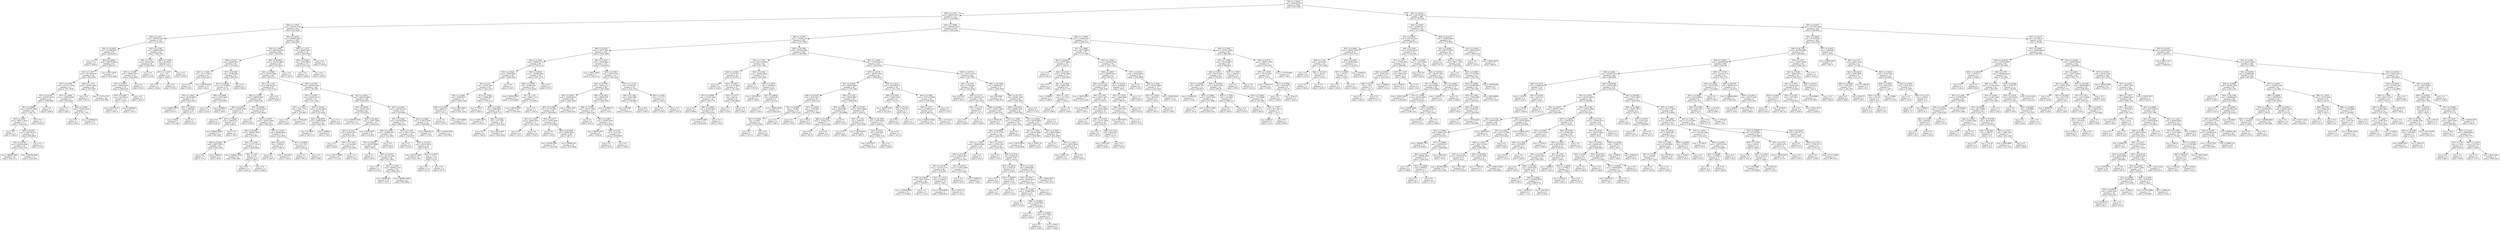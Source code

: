 digraph Tree {
node [shape=box] ;
0 [label="X[5] <= 1.6242\nmse = 332916.7279\nsamples = 2000\nvalue = 997.1805"] ;
1 [label="X[8] <= 1.2071\nmse = 282832.0475\nsamples = 1112\nvalue = 1195.9865"] ;
0 -> 1 [labeldistance=2.5, labelangle=45, headlabel="True"] ;
2 [label="X[8] <= 1.1957\nmse = 318474.7706\nsamples = 433\nvalue = 933.4226"] ;
1 -> 2 ;
3 [label="X[0] <= 0.1411\nmse = 395505.3239\nsamples = 133\nvalue = 1147.8797"] ;
2 -> 3 ;
4 [label="X[4] <= 18.2092\nmse = 371006.8247\nsamples = 87\nvalue = 1032.4943"] ;
3 -> 4 ;
5 [label="mse = 0.0\nsamples = 4\nvalue = 1928.0"] ;
4 -> 5 ;
6 [label="X[3] <= 0.5867\nmse = 348376.8982\nsamples = 83\nvalue = 989.3373"] ;
4 -> 6 ;
7 [label="X[1] <= 1.0577\nmse = 361768.9578\nsamples = 76\nvalue = 950.5526"] ;
6 -> 7 ;
8 [label="X[7] <= 0.7409\nmse = 413167.7408\nsamples = 52\nvalue = 1077.4038"] ;
7 -> 8 ;
9 [label="X[7] <= 0.2139\nmse = 424761.5533\nsamples = 43\nvalue = 1168.0698"] ;
8 -> 9 ;
10 [label="X[1] <= 0.9992\nmse = 402679.7494\nsamples = 40\nvalue = 1106.725"] ;
9 -> 10 ;
11 [label="X[7] <= 0.003\nmse = 386511.9533\nsamples = 37\nvalue = 1046.2162"] ;
10 -> 11 ;
12 [label="mse = 0.0\nsamples = 5\nvalue = 1380.0"] ;
11 -> 12 ;
13 [label="X[0] <= 0.1227\nmse = 426776.3711\nsamples = 32\nvalue = 994.0625"] ;
11 -> 13 ;
14 [label="X[3] <= 0.4705\nmse = 442440.2889\nsamples = 30\nvalue = 1022.3333"] ;
13 -> 14 ;
15 [label="mse = 358805.3961\nsamples = 19\nvalue = 952.1579"] ;
14 -> 15 ;
16 [label="mse = 563702.0661\nsamples = 11\nvalue = 1143.5455"] ;
14 -> 16 ;
17 [label="mse = 0.0\nsamples = 2\nvalue = 570.0"] ;
13 -> 17 ;
18 [label="mse = 0.0\nsamples = 3\nvalue = 1853.0"] ;
10 -> 18 ;
19 [label="mse = 0.0\nsamples = 3\nvalue = 1986.0"] ;
9 -> 19 ;
20 [label="X[7] <= 1.8685\nmse = 130853.9506\nsamples = 9\nvalue = 644.2222"] ;
8 -> 20 ;
21 [label="mse = 0.0\nsamples = 2\nvalue = 828.0"] ;
20 -> 21 ;
22 [label="X[0] <= 0.1081\nmse = 155833.9184\nsamples = 7\nvalue = 591.7143"] ;
20 -> 22 ;
23 [label="mse = 0.0\nsamples = 2\nvalue = 285.0"] ;
22 -> 23 ;
24 [label="mse = 165486.24\nsamples = 5\nvalue = 714.4"] ;
22 -> 24 ;
25 [label="X[8] <= 1.1271\nmse = 140001.2066\nsamples = 24\nvalue = 675.7083"] ;
7 -> 25 ;
26 [label="mse = 0.0\nsamples = 5\nvalue = 607.0"] ;
25 -> 26 ;
27 [label="mse = 175274.3767\nsamples = 19\nvalue = 693.7895"] ;
25 -> 27 ;
28 [label="mse = 9327.6735\nsamples = 7\nvalue = 1410.4286"] ;
6 -> 28 ;
29 [label="X[2] <= 2.1109\nmse = 369035.0969\nsamples = 46\nvalue = 1366.1087"] ;
3 -> 29 ;
30 [label="X[8] <= 1.125\nmse = 439227.463\nsamples = 26\nvalue = 1084.1923"] ;
29 -> 30 ;
31 [label="X[1] <= 1.0562\nmse = 356001.2417\nsamples = 22\nvalue = 1242.5909"] ;
30 -> 31 ;
32 [label="X[1] <= 0.9207\nmse = 379252.6537\nsamples = 19\nvalue = 1309.6316"] ;
31 -> 32 ;
33 [label="X[3] <= 0.5867\nmse = 341440.64\nsamples = 15\nvalue = 1138.6"] ;
32 -> 33 ;
34 [label="mse = 261878.75\nsamples = 12\nvalue = 1061.5"] ;
33 -> 34 ;
35 [label="mse = 540800.0\nsamples = 3\nvalue = 1447.0"] ;
33 -> 35 ;
36 [label="mse = 0.0\nsamples = 4\nvalue = 1951.0"] ;
32 -> 36 ;
37 [label="mse = 0.0\nsamples = 3\nvalue = 818.0"] ;
31 -> 37 ;
38 [label="mse = 0.0\nsamples = 4\nvalue = 213.0"] ;
30 -> 38 ;
39 [label="X[8] <= 1.1639\nmse = 40149.24\nsamples = 20\nvalue = 1732.6"] ;
29 -> 39 ;
40 [label="X[1] <= 1.0257\nmse = 3.0\nsamples = 12\nvalue = 1569.0"] ;
39 -> 40 ;
41 [label="mse = 0.0\nsamples = 3\nvalue = 1566.0"] ;
40 -> 41 ;
42 [label="mse = 0.0\nsamples = 9\nvalue = 1570.0"] ;
40 -> 42 ;
43 [label="mse = 0.0\nsamples = 8\nvalue = 1978.0"] ;
39 -> 43 ;
44 [label="X[3] <= 0.6705\nmse = 254895.4065\nsamples = 300\nvalue = 838.3467"] ;
2 -> 44 ;
45 [label="X[5] <= 1.1926\nmse = 240120.6536\nsamples = 282\nvalue = 796.5248"] ;
44 -> 45 ;
46 [label="X[6] <= 0.237\nmse = 52458.9551\nsamples = 45\nvalue = 474.4222"] ;
45 -> 46 ;
47 [label="X[5] <= 1.1445\nmse = 31372.3333\nsamples = 18\nvalue = 636.3333"] ;
46 -> 47 ;
48 [label="mse = 0.0\nsamples = 5\nvalue = 619.0"] ;
47 -> 48 ;
49 [label="mse = 43278.6154\nsamples = 13\nvalue = 643.0"] ;
47 -> 49 ;
50 [label="X[7] <= 0.0108\nmse = 37388.6941\nsamples = 27\nvalue = 366.4815"] ;
46 -> 50 ;
51 [label="X[1] <= 0.8258\nmse = 31723.8944\nsamples = 25\nvalue = 341.16"] ;
50 -> 51 ;
52 [label="X[5] <= 1.0403\nmse = 32334.6939\nsamples = 14\nvalue = 422.1429"] ;
51 -> 52 ;
53 [label="mse = 42661.6875\nsamples = 4\nvalue = 634.75"] ;
52 -> 53 ;
54 [label="X[1] <= 0.8235\nmse = 2890.89\nsamples = 10\nvalue = 337.1"] ;
52 -> 54 ;
55 [label="mse = 3.0612\nsamples = 7\nvalue = 372.2857"] ;
54 -> 55 ;
56 [label="mse = 0.0\nsamples = 3\nvalue = 255.0"] ;
54 -> 56 ;
57 [label="X[6] <= 0.5998\nmse = 11976.4463\nsamples = 11\nvalue = 238.0909"] ;
51 -> 57 ;
58 [label="mse = 0.0\nsamples = 5\nvalue = 207.0"] ;
57 -> 58 ;
59 [label="mse = 20480.0\nsamples = 6\nvalue = 264.0"] ;
57 -> 59 ;
60 [label="mse = 0.0\nsamples = 2\nvalue = 683.0"] ;
50 -> 60 ;
61 [label="X[4] <= 96.9931\nmse = 252312.8492\nsamples = 237\nvalue = 857.6835"] ;
45 -> 61 ;
62 [label="X[6] <= 0.5998\nmse = 235541.5094\nsamples = 233\nvalue = 838.8112"] ;
61 -> 62 ;
63 [label="X[1] <= 1.1182\nmse = 268746.2375\nsamples = 67\nvalue = 1033.6119"] ;
62 -> 63 ;
64 [label="X[2] <= 2.0207\nmse = 206050.7957\nsamples = 59\nvalue = 924.8136"] ;
63 -> 64 ;
65 [label="X[6] <= 0.0332\nmse = 119586.6786\nsamples = 14\nvalue = 561.5"] ;
64 -> 65 ;
66 [label="mse = 0.0\nsamples = 4\nvalue = 232.0"] ;
65 -> 66 ;
67 [label="X[7] <= 1.8266\nmse = 106622.01\nsamples = 10\nvalue = 693.3"] ;
65 -> 67 ;
68 [label="mse = 68640.1389\nsamples = 6\nvalue = 902.1667"] ;
67 -> 68 ;
69 [label="mse = 0.0\nsamples = 4\nvalue = 380.0"] ;
67 -> 69 ;
70 [label="X[1] <= 0.8258\nmse = 179109.1091\nsamples = 45\nvalue = 1037.8444"] ;
64 -> 70 ;
71 [label="mse = 0.0\nsamples = 2\nvalue = 1932.0"] ;
70 -> 71 ;
72 [label="X[7] <= 0.0073\nmse = 148523.4462\nsamples = 43\nvalue = 996.2558"] ;
70 -> 72 ;
73 [label="X[4] <= 43.5423\nmse = 162891.7648\nsamples = 31\nvalue = 939.9032"] ;
72 -> 73 ;
74 [label="X[6] <= 0.2209\nmse = 29675.6914\nsamples = 18\nvalue = 861.5556"] ;
73 -> 74 ;
75 [label="mse = 0.0\nsamples = 7\nvalue = 710.0"] ;
74 -> 75 ;
76 [label="mse = 24642.0\nsamples = 11\nvalue = 958.0"] ;
74 -> 76 ;
77 [label="X[0] <= 0.1059\nmse = 327077.3136\nsamples = 13\nvalue = 1048.3846"] ;
73 -> 77 ;
78 [label="mse = 448002.2222\nsamples = 9\nvalue = 961.6667"] ;
77 -> 78 ;
79 [label="X[3] <= 0.45\nmse = 6.25\nsamples = 4\nvalue = 1243.5"] ;
77 -> 79 ;
80 [label="mse = 0.0\nsamples = 2\nvalue = 1241.0"] ;
79 -> 80 ;
81 [label="mse = 0.0\nsamples = 2\nvalue = 1246.0"] ;
79 -> 81 ;
82 [label="X[7] <= 1.3415\nmse = 82008.8056\nsamples = 12\nvalue = 1141.8333"] ;
72 -> 82 ;
83 [label="X[0] <= 0.1275\nmse = 58306.0\nsamples = 4\nvalue = 1495.0"] ;
82 -> 83 ;
84 [label="mse = 0.0\nsamples = 2\nvalue = 1407.0"] ;
83 -> 84 ;
85 [label="mse = 101124.0\nsamples = 2\nvalue = 1583.0"] ;
83 -> 85 ;
86 [label="X[1] <= 0.9941\nmse = 315.1875\nsamples = 8\nvalue = 965.25"] ;
82 -> 86 ;
87 [label="mse = 0.0\nsamples = 6\nvalue = 955.0"] ;
86 -> 87 ;
88 [label="mse = 0.0\nsamples = 2\nvalue = 996.0"] ;
86 -> 88 ;
89 [label="mse = 0.0\nsamples = 8\nvalue = 1836.0"] ;
63 -> 89 ;
90 [label="X[3] <= 0.4327\nmse = 200641.7061\nsamples = 166\nvalue = 760.1867"] ;
62 -> 90 ;
91 [label="X[3] <= 0.4037\nmse = 44200.8176\nsamples = 27\nvalue = 431.1852"] ;
90 -> 91 ;
92 [label="X[7] <= 1.3415\nmse = 9921.7778\nsamples = 9\nvalue = 230.6667"] ;
91 -> 92 ;
93 [label="mse = 0.0\nsamples = 4\nvalue = 228.0"] ;
92 -> 93 ;
94 [label="mse = 17848.96\nsamples = 5\nvalue = 232.8"] ;
92 -> 94 ;
95 [label="X[3] <= 0.4181\nmse = 31184.5802\nsamples = 18\nvalue = 531.4444"] ;
91 -> 95 ;
96 [label="X[4] <= 48.0876\nmse = 20984.6389\nsamples = 12\nvalue = 624.1667"] ;
95 -> 96 ;
97 [label="mse = 41.3878\nsamples = 7\nvalue = 528.5714"] ;
96 -> 97 ;
98 [label="mse = 19600.0\nsamples = 5\nvalue = 758.0"] ;
96 -> 98 ;
99 [label="mse = 0.0\nsamples = 6\nvalue = 346.0"] ;
95 -> 99 ;
100 [label="X[1] <= 0.9013\nmse = 205919.9984\nsamples = 139\nvalue = 824.0935"] ;
90 -> 100 ;
101 [label="X[1] <= 0.8258\nmse = 31620.1181\nsamples = 48\nvalue = 678.5833"] ;
100 -> 101 ;
102 [label="mse = 82830.7438\nsamples = 11\nvalue = 741.7273"] ;
101 -> 102 ;
103 [label="X[4] <= 63.3632\nmse = 14857.5588\nsamples = 37\nvalue = 659.8108"] ;
101 -> 103 ;
104 [label="X[0] <= 0.1275\nmse = 19249.7461\nsamples = 16\nvalue = 720.4375"] ;
103 -> 104 ;
105 [label="mse = 0.0\nsamples = 3\nvalue = 626.0"] ;
104 -> 105 ;
106 [label="X[4] <= 27.1973\nmse = 21158.9467\nsamples = 13\nvalue = 742.2308"] ;
104 -> 106 ;
107 [label="mse = 34177.6094\nsamples = 8\nvalue = 751.125"] ;
106 -> 107 ;
108 [label="mse = 0.0\nsamples = 5\nvalue = 728.0"] ;
106 -> 108 ;
109 [label="mse = 6576.9977\nsamples = 21\nvalue = 613.619"] ;
103 -> 109 ;
110 [label="X[7] <= 0.5402\nmse = 280799.1412\nsamples = 91\nvalue = 900.8462"] ;
100 -> 110 ;
111 [label="X[7] <= 0.0083\nmse = 263309.6492\nsamples = 77\nvalue = 968.5584"] ;
110 -> 111 ;
112 [label="X[0] <= 0.4389\nmse = 314484.3427\nsamples = 41\nvalue = 831.2683"] ;
111 -> 112 ;
113 [label="X[7] <= 0.0023\nmse = 322347.9868\nsamples = 38\nvalue = 866.5"] ;
112 -> 113 ;
114 [label="mse = 0.0\nsamples = 4\nvalue = 485.0"] ;
113 -> 114 ;
115 [label="X[0] <= 0.1416\nmse = 341134.2362\nsamples = 34\nvalue = 911.3824"] ;
113 -> 115 ;
116 [label="mse = 0.0\nsamples = 2\nvalue = 1123.0"] ;
115 -> 116 ;
117 [label="X[2] <= 2.0207\nmse = 359481.3193\nsamples = 32\nvalue = 898.1562"] ;
115 -> 117 ;
118 [label="mse = 99460.69\nsamples = 10\nvalue = 783.9"] ;
117 -> 118 ;
119 [label="mse = 469041.4463\nsamples = 22\nvalue = 950.0909"] ;
117 -> 119 ;
120 [label="mse = 0.0\nsamples = 3\nvalue = 385.0"] ;
112 -> 120 ;
121 [label="X[2] <= 2.1478\nmse = 159113.0208\nsamples = 36\nvalue = 1124.9167"] ;
111 -> 121 ;
122 [label="mse = 0.0\nsamples = 6\nvalue = 1910.0"] ;
121 -> 122 ;
123 [label="X[3] <= 0.5156\nmse = 43010.2233\nsamples = 30\nvalue = 967.9"] ;
121 -> 123 ;
124 [label="mse = 84312.1684\nsamples = 14\nvalue = 1031.7857"] ;
123 -> 124 ;
125 [label="X[3] <= 0.5972\nmse = 175.0\nsamples = 16\nvalue = 912.0"] ;
123 -> 125 ;
126 [label="mse = 0.0\nsamples = 14\nvalue = 917.0"] ;
125 -> 126 ;
127 [label="mse = 0.0\nsamples = 2\nvalue = 877.0"] ;
125 -> 127 ;
128 [label="X[2] <= 2.0883\nmse = 213079.2449\nsamples = 14\nvalue = 528.4286"] ;
110 -> 128 ;
129 [label="mse = 683102.25\nsamples = 2\nvalue = 1118.5"] ;
128 -> 129 ;
130 [label="mse = 67039.5764\nsamples = 12\nvalue = 430.0833"] ;
128 -> 130 ;
131 [label="mse = 0.0\nsamples = 4\nvalue = 1957.0"] ;
61 -> 131 ;
132 [label="X[5] <= 1.1473\nmse = 29665.8025\nsamples = 18\nvalue = 1493.5556"] ;
44 -> 132 ;
133 [label="X[6] <= 0.5383\nmse = 3545.8594\nsamples = 16\nvalue = 1551.125"] ;
132 -> 133 ;
134 [label="mse = 0.0\nsamples = 6\nvalue = 1628.0"] ;
133 -> 134 ;
135 [label="mse = 0.0\nsamples = 10\nvalue = 1505.0"] ;
133 -> 135 ;
136 [label="mse = 0.0\nsamples = 2\nvalue = 1033.0"] ;
132 -> 136 ;
137 [label="X[2] <= 2.7699\nmse = 188104.1529\nsamples = 679\nvalue = 1363.4242"] ;
1 -> 137 ;
138 [label="X[6] <= 0.2078\nmse = 174293.529\nsamples = 556\nvalue = 1437.5935"] ;
137 -> 138 ;
139 [label="X[6] <= 0.0529\nmse = 78877.0345\nsamples = 202\nvalue = 1625.3069"] ;
138 -> 139 ;
140 [label="X[2] <= 2.1859\nmse = 58900.0118\nsamples = 84\nvalue = 1745.0119"] ;
139 -> 140 ;
141 [label="X[0] <= 0.2026\nmse = 15506.8284\nsamples = 46\nvalue = 1809.3261"] ;
140 -> 141 ;
142 [label="X[7] <= 0.01\nmse = 12790.2495\nsamples = 44\nvalue = 1821.5227"] ;
141 -> 142 ;
143 [label="X[2] <= 2.0369\nmse = 8180.8374\nsamples = 17\nvalue = 1863.4706"] ;
142 -> 143 ;
144 [label="X[0] <= 0.1193\nmse = 9895.75\nsamples = 8\nvalue = 1911.0"] ;
143 -> 144 ;
145 [label="mse = 0.0\nsamples = 2\nvalue = 1955.0"] ;
144 -> 145 ;
146 [label="mse = 12333.8889\nsamples = 6\nvalue = 1896.3333"] ;
144 -> 146 ;
147 [label="mse = 2863.5062\nsamples = 9\nvalue = 1821.2222"] ;
143 -> 147 ;
148 [label="X[1] <= 1.0766\nmse = 13886.9877\nsamples = 27\nvalue = 1795.1111"] ;
142 -> 148 ;
149 [label="mse = 7744.0\nsamples = 5\nvalue = 1603.0"] ;
148 -> 149 ;
150 [label="X[2] <= 2.1086\nmse = 4988.9029\nsamples = 22\nvalue = 1838.7727"] ;
148 -> 150 ;
151 [label="mse = 19561.6875\nsamples = 4\nvalue = 1769.25"] ;
150 -> 151 ;
152 [label="X[6] <= 0.0329\nmse = 437.7284\nsamples = 18\nvalue = 1854.2222"] ;
150 -> 152 ;
153 [label="mse = 0.0\nsamples = 9\nvalue = 1865.0"] ;
152 -> 153 ;
154 [label="mse = 643.1358\nsamples = 9\nvalue = 1843.4444"] ;
152 -> 154 ;
155 [label="mse = 0.0\nsamples = 2\nvalue = 1541.0"] ;
141 -> 155 ;
156 [label="X[6] <= 0.0226\nmse = 100360.2382\nsamples = 38\nvalue = 1667.1579"] ;
140 -> 156 ;
157 [label="X[0] <= 0.2793\nmse = 47860.358\nsamples = 36\nvalue = 1722.4444"] ;
156 -> 157 ;
158 [label="mse = 95024.7654\nsamples = 9\nvalue = 1554.8889"] ;
157 -> 158 ;
159 [label="X[1] <= 1.147\nmse = 19661.1715\nsamples = 27\nvalue = 1778.2963"] ;
157 -> 159 ;
160 [label="mse = 29338.4691\nsamples = 18\nvalue = 1785.4444"] ;
159 -> 160 ;
161 [label="mse = 0.0\nsamples = 9\nvalue = 1764.0"] ;
159 -> 161 ;
162 [label="mse = 0.0\nsamples = 2\nvalue = 672.0"] ;
156 -> 162 ;
163 [label="X[0] <= 0.1227\nmse = 75636.0845\nsamples = 118\nvalue = 1540.0932"] ;
139 -> 163 ;
164 [label="mse = 74621.3878\nsamples = 7\nvalue = 1109.5714"] ;
163 -> 164 ;
165 [label="X[0] <= 0.1595\nmse = 63274.2742\nsamples = 111\nvalue = 1567.2432"] ;
163 -> 165 ;
166 [label="X[4] <= 25.7981\nmse = 70264.1111\nsamples = 88\nvalue = 1605.3409"] ;
165 -> 166 ;
167 [label="X[3] <= 0.5031\nmse = 59288.4518\nsamples = 66\nvalue = 1643.1818"] ;
166 -> 167 ;
168 [label="X[0] <= 0.1368\nmse = 57778.3061\nsamples = 55\nvalue = 1600.8545"] ;
167 -> 168 ;
169 [label="X[1] <= 1.1323\nmse = 22883.8754\nsamples = 17\nvalue = 1431.3529"] ;
168 -> 169 ;
170 [label="mse = 0.0\nsamples = 5\nvalue = 1197.0"] ;
169 -> 170 ;
171 [label="mse = 0.0\nsamples = 12\nvalue = 1529.0"] ;
169 -> 171 ;
172 [label="X[3] <= 0.4777\nmse = 54785.5845\nsamples = 38\nvalue = 1676.6842"] ;
168 -> 172 ;
173 [label="mse = 0.0\nsamples = 2\nvalue = 1302.0"] ;
172 -> 173 ;
174 [label="X[8] <= 10.9028\nmse = 49596.5833\nsamples = 36\nvalue = 1697.5"] ;
172 -> 174 ;
175 [label="mse = 49336.2491\nsamples = 17\nvalue = 1724.4706"] ;
174 -> 175 ;
176 [label="mse = 48596.338\nsamples = 19\nvalue = 1673.3684"] ;
174 -> 176 ;
177 [label="mse = 13091.2397\nsamples = 11\nvalue = 1854.8182"] ;
167 -> 177 ;
178 [label="X[8] <= 29.2913\nmse = 86007.876\nsamples = 22\nvalue = 1491.8182"] ;
166 -> 178 ;
179 [label="X[8] <= 7.2788\nmse = 20525.7284\nsamples = 18\nvalue = 1589.2222"] ;
178 -> 179 ;
180 [label="mse = 0.0\nsamples = 4\nvalue = 1515.0"] ;
179 -> 180 ;
181 [label="X[1] <= 0.9617\nmse = 24366.5306\nsamples = 14\nvalue = 1610.4286"] ;
179 -> 181 ;
182 [label="mse = 36465.1875\nsamples = 8\nvalue = 1658.25"] ;
181 -> 182 ;
183 [label="X[6] <= 0.128\nmse = 1120.2222\nsamples = 6\nvalue = 1546.6667"] ;
181 -> 183 ;
184 [label="mse = 0.0\nsamples = 4\nvalue = 1523.0"] ;
183 -> 184 ;
185 [label="mse = 0.0\nsamples = 2\nvalue = 1594.0"] ;
183 -> 185 ;
186 [label="mse = 145860.75\nsamples = 4\nvalue = 1053.5"] ;
178 -> 186 ;
187 [label="X[1] <= 1.1135\nmse = 9729.8147\nsamples = 23\nvalue = 1421.4783"] ;
165 -> 187 ;
188 [label="X[6] <= 0.1208\nmse = 2262.3289\nsamples = 15\nvalue = 1359.0667"] ;
187 -> 188 ;
189 [label="mse = 48.9796\nsamples = 7\nvalue = 1308.8571"] ;
188 -> 189 ;
190 [label="mse = 63.0\nsamples = 8\nvalue = 1403.0"] ;
188 -> 190 ;
191 [label="X[3] <= 0.565\nmse = 2733.75\nsamples = 8\nvalue = 1538.5"] ;
187 -> 191 ;
192 [label="mse = 0.0\nsamples = 5\nvalue = 1579.0"] ;
191 -> 192 ;
193 [label="mse = 0.0\nsamples = 3\nvalue = 1471.0"] ;
191 -> 193 ;
194 [label="X[4] <= 20.7005\nmse = 197160.3683\nsamples = 354\nvalue = 1330.4802"] ;
138 -> 194 ;
195 [label="X[5] <= 1.336\nmse = 181118.0028\nsamples = 42\nvalue = 941.7381"] ;
194 -> 195 ;
196 [label="X[2] <= 2.0293\nmse = 51351.5577\nsamples = 29\nvalue = 735.5517"] ;
195 -> 196 ;
197 [label="mse = 0.0\nsamples = 2\nvalue = 1146.0"] ;
196 -> 197 ;
198 [label="X[1] <= 0.9617\nmse = 41751.904\nsamples = 27\nvalue = 705.1481"] ;
196 -> 198 ;
199 [label="X[7] <= 0.0093\nmse = 37256.7284\nsamples = 18\nvalue = 796.7778"] ;
198 -> 199 ;
200 [label="mse = 0.0\nsamples = 3\nvalue = 698.0"] ;
199 -> 200 ;
201 [label="X[6] <= 0.4956\nmse = 42366.3822\nsamples = 15\nvalue = 816.5333"] ;
199 -> 201 ;
202 [label="mse = 47675.1006\nsamples = 13\nvalue = 829.2308"] ;
201 -> 202 ;
203 [label="mse = 0.0\nsamples = 2\nvalue = 734.0"] ;
201 -> 203 ;
204 [label="X[3] <= 0.4777\nmse = 366.321\nsamples = 9\nvalue = 521.8889"] ;
198 -> 204 ;
205 [label="mse = 0.0\nsamples = 5\nvalue = 539.0"] ;
204 -> 205 ;
206 [label="mse = 0.75\nsamples = 4\nvalue = 500.5"] ;
204 -> 206 ;
207 [label="X[0] <= 0.2192\nmse = 164202.8284\nsamples = 13\nvalue = 1401.6923"] ;
195 -> 207 ;
208 [label="mse = 0.0\nsamples = 3\nvalue = 1874.0"] ;
207 -> 208 ;
209 [label="X[8] <= 2.5556\nmse = 126464.6\nsamples = 10\nvalue = 1260.0"] ;
207 -> 209 ;
210 [label="mse = 125108.16\nsamples = 5\nvalue = 1445.2"] ;
209 -> 210 ;
211 [label="X[1] <= 0.8636\nmse = 59222.96\nsamples = 5\nvalue = 1074.8"] ;
209 -> 211 ;
212 [label="mse = 0.0\nsamples = 2\nvalue = 1293.0"] ;
211 -> 212 ;
213 [label="mse = 45803.5556\nsamples = 3\nvalue = 929.3333"] ;
211 -> 213 ;
214 [label="X[1] <= 1.0391\nmse = 176238.2815\nsamples = 312\nvalue = 1382.8109"] ;
194 -> 214 ;
215 [label="X[7] <= 0.4178\nmse = 220307.7925\nsamples = 92\nvalue = 1590.8913"] ;
214 -> 215 ;
216 [label="X[1] <= 0.8383\nmse = 46082.5969\nsamples = 58\nvalue = 1733.7586"] ;
215 -> 216 ;
217 [label="X[8] <= 26.3475\nmse = 9164.4427\nsamples = 24\nvalue = 1882.125"] ;
216 -> 217 ;
218 [label="X[1] <= 0.8288\nmse = 19.929\nsamples = 13\nvalue = 1967.6154"] ;
217 -> 218 ;
219 [label="X[4] <= 78.556\nmse = 0.6914\nsamples = 9\nvalue = 1970.5556"] ;
218 -> 219 ;
220 [label="mse = 0.0\nsamples = 7\nvalue = 1971.0"] ;
219 -> 220 ;
221 [label="mse = 0.0\nsamples = 2\nvalue = 1969.0"] ;
219 -> 221 ;
222 [label="mse = 0.0\nsamples = 4\nvalue = 1961.0"] ;
218 -> 222 ;
223 [label="X[1] <= 0.8249\nmse = 1126.2645\nsamples = 11\nvalue = 1781.0909"] ;
217 -> 223 ;
224 [label="mse = 0.0\nsamples = 2\nvalue = 1732.0"] ;
223 -> 224 ;
225 [label="mse = 722.0\nsamples = 9\nvalue = 1792.0"] ;
223 -> 225 ;
226 [label="X[0] <= 0.1227\nmse = 45635.9697\nsamples = 34\nvalue = 1629.0294"] ;
216 -> 226 ;
227 [label="X[3] <= 0.483\nmse = 36936.9877\nsamples = 9\nvalue = 1449.8889"] ;
226 -> 227 ;
228 [label="X[8] <= 20.2586\nmse = 15546.1224\nsamples = 7\nvalue = 1534.1429"] ;
227 -> 228 ;
229 [label="mse = 0.0\nsamples = 5\nvalue = 1613.0"] ;
228 -> 229 ;
230 [label="mse = 0.0\nsamples = 2\nvalue = 1337.0"] ;
228 -> 230 ;
231 [label="mse = 0.0\nsamples = 2\nvalue = 1155.0"] ;
227 -> 231 ;
232 [label="X[6] <= 0.7037\nmse = 33055.6896\nsamples = 25\nvalue = 1693.52"] ;
226 -> 232 ;
233 [label="X[5] <= 1.1473\nmse = 8396.071\nsamples = 13\nvalue = 1534.0769"] ;
232 -> 233 ;
234 [label="mse = 0.0\nsamples = 5\nvalue = 1589.0"] ;
233 -> 234 ;
235 [label="mse = 10579.9375\nsamples = 8\nvalue = 1499.75"] ;
233 -> 235 ;
236 [label="X[8] <= 26.7595\nmse = 2394.0208\nsamples = 12\nvalue = 1866.25"] ;
232 -> 236 ;
237 [label="X[1] <= 0.937\nmse = 366.2041\nsamples = 7\nvalue = 1905.7143"] ;
236 -> 237 ;
238 [label="mse = 854.2222\nsamples = 3\nvalue = 1905.3333"] ;
237 -> 238 ;
239 [label="mse = 0.0\nsamples = 4\nvalue = 1906.0"] ;
237 -> 239 ;
240 [label="mse = 0.0\nsamples = 5\nvalue = 1811.0"] ;
236 -> 240 ;
241 [label="X[5] <= 1.3013\nmse = 423299.6747\nsamples = 34\nvalue = 1347.1765"] ;
215 -> 241 ;
242 [label="X[6] <= 0.5383\nmse = 72293.2344\nsamples = 8\nvalue = 719.375"] ;
241 -> 242 ;
243 [label="mse = 32597.5556\nsamples = 3\nvalue = 416.3333"] ;
242 -> 243 ;
244 [label="X[0] <= 0.1411\nmse = 7949.76\nsamples = 5\nvalue = 901.2"] ;
242 -> 244 ;
245 [label="mse = 0.0\nsamples = 2\nvalue = 792.0"] ;
244 -> 245 ;
246 [label="mse = 0.0\nsamples = 3\nvalue = 974.0"] ;
244 -> 246 ;
247 [label="X[0] <= 0.3492\nmse = 372714.9186\nsamples = 26\nvalue = 1540.3462"] ;
241 -> 247 ;
248 [label="X[8] <= 2.407\nmse = 472496.2275\nsamples = 20\nvalue = 1487.65"] ;
247 -> 248 ;
249 [label="mse = 520416.7284\nsamples = 18\nvalue = 1498.2222"] ;
248 -> 249 ;
250 [label="mse = 31152.25\nsamples = 2\nvalue = 1392.5"] ;
248 -> 250 ;
251 [label="mse = 0.0\nsamples = 6\nvalue = 1716.0"] ;
247 -> 251 ;
252 [label="X[8] <= 20.5721\nmse = 132131.3173\nsamples = 220\nvalue = 1295.7955"] ;
214 -> 252 ;
253 [label="X[2] <= 2.1478\nmse = 137924.66\nsamples = 148\nvalue = 1203.4054"] ;
252 -> 253 ;
254 [label="mse = 8112.0\nsamples = 4\nvalue = 551.0"] ;
253 -> 254 ;
255 [label="X[0] <= 0.1171\nmse = 129379.0131\nsamples = 144\nvalue = 1221.5278"] ;
253 -> 255 ;
256 [label="X[0] <= 0.1119\nmse = 3844.0\nsamples = 4\nvalue = 1747.0"] ;
255 -> 256 ;
257 [label="mse = 0.0\nsamples = 2\nvalue = 1809.0"] ;
256 -> 257 ;
258 [label="mse = 0.0\nsamples = 2\nvalue = 1685.0"] ;
256 -> 258 ;
259 [label="X[8] <= 6.4846\nmse = 124851.1498\nsamples = 140\nvalue = 1206.5143"] ;
255 -> 259 ;
260 [label="mse = 35948.16\nsamples = 5\nvalue = 784.2"] ;
259 -> 260 ;
261 [label="X[1] <= 1.1855\nmse = 121293.6721\nsamples = 135\nvalue = 1222.1556"] ;
259 -> 261 ;
262 [label="X[4] <= 56.6841\nmse = 121715.7787\nsamples = 128\nvalue = 1240.1016"] ;
261 -> 262 ;
263 [label="X[1] <= 1.1289\nmse = 166063.5296\nsamples = 76\nvalue = 1179.75"] ;
262 -> 263 ;
264 [label="X[3] <= 0.5156\nmse = 139245.3057\nsamples = 73\nvalue = 1216.1918"] ;
263 -> 264 ;
265 [label="X[7] <= 0.2139\nmse = 131410.1279\nsamples = 66\nvalue = 1235.803"] ;
264 -> 265 ;
266 [label="X[0] <= 0.3003\nmse = 149175.0153\nsamples = 56\nvalue = 1258.8571"] ;
265 -> 266 ;
267 [label="mse = 161603.0596\nsamples = 51\nvalue = 1272.8627"] ;
266 -> 267 ;
268 [label="mse = 0.0\nsamples = 5\nvalue = 1116.0"] ;
266 -> 268 ;
269 [label="X[5] <= 1.1219\nmse = 12282.81\nsamples = 10\nvalue = 1106.7"] ;
265 -> 269 ;
270 [label="mse = 17306.8056\nsamples = 6\nvalue = 1082.8333"] ;
269 -> 270 ;
271 [label="mse = 2610.75\nsamples = 4\nvalue = 1142.5"] ;
269 -> 271 ;
272 [label="X[3] <= 0.5374\nmse = 175303.3469\nsamples = 7\nvalue = 1031.2857"] ;
264 -> 272 ;
273 [label="mse = 0.0\nsamples = 3\nvalue = 563.0"] ;
272 -> 273 ;
274 [label="mse = 18960.75\nsamples = 4\nvalue = 1382.5"] ;
272 -> 274 ;
275 [label="mse = 0.0\nsamples = 3\nvalue = 293.0"] ;
263 -> 275 ;
276 [label="X[1] <= 1.0733\nmse = 43796.1361\nsamples = 52\nvalue = 1328.3077"] ;
262 -> 276 ;
277 [label="mse = 0.0\nsamples = 2\nvalue = 726.0"] ;
276 -> 277 ;
278 [label="X[6] <= 0.3774\nmse = 30456.56\nsamples = 50\nvalue = 1352.4"] ;
276 -> 278 ;
279 [label="X[7] <= 0.0078\nmse = 5426.56\nsamples = 15\nvalue = 1209.2"] ;
278 -> 279 ;
280 [label="mse = 0.0\nsamples = 3\nvalue = 1350.0"] ;
279 -> 280 ;
281 [label="X[3] <= 0.4837\nmse = 588.0\nsamples = 12\nvalue = 1174.0"] ;
279 -> 281 ;
282 [label="mse = 0.0\nsamples = 9\nvalue = 1188.0"] ;
281 -> 282 ;
283 [label="mse = 0.0\nsamples = 3\nvalue = 1132.0"] ;
281 -> 283 ;
284 [label="X[1] <= 1.1524\nmse = 28628.862\nsamples = 35\nvalue = 1413.7714"] ;
278 -> 284 ;
285 [label="X[3] <= 0.5917\nmse = 16052.2976\nsamples = 17\nvalue = 1468.7647"] ;
284 -> 285 ;
286 [label="X[1] <= 1.1108\nmse = 10989.6786\nsamples = 14\nvalue = 1507.5"] ;
285 -> 286 ;
287 [label="mse = 0.0\nsamples = 5\nvalue = 1419.0"] ;
286 -> 287 ;
288 [label="X[8] <= 10.8499\nmse = 10326.4444\nsamples = 9\nvalue = 1556.6667"] ;
286 -> 288 ;
289 [label="mse = 0.0\nsamples = 3\nvalue = 1428.0"] ;
288 -> 289 ;
290 [label="X[3] <= 0.4845\nmse = 3073.3333\nsamples = 6\nvalue = 1621.0"] ;
288 -> 290 ;
291 [label="mse = 0.0\nsamples = 4\nvalue = 1585.0"] ;
290 -> 291 ;
292 [label="mse = 1444.0\nsamples = 2\nvalue = 1693.0"] ;
290 -> 292 ;
293 [label="mse = 0.0\nsamples = 3\nvalue = 1288.0"] ;
285 -> 293 ;
294 [label="mse = 34952.9167\nsamples = 18\nvalue = 1361.8333"] ;
284 -> 294 ;
295 [label="mse = 0.0\nsamples = 7\nvalue = 894.0"] ;
261 -> 295 ;
296 [label="X[8] <= 34.3394\nmse = 66609.8177\nsamples = 72\nvalue = 1485.7083"] ;
252 -> 296 ;
297 [label="mse = 96.5556\nsamples = 12\nvalue = 1696.3333"] ;
296 -> 297 ;
298 [label="X[8] <= 43.7275\nmse = 69265.3764\nsamples = 60\nvalue = 1443.5833"] ;
296 -> 298 ;
299 [label="X[8] <= 42.3072\nmse = 66062.3561\nsamples = 52\nvalue = 1400.5962"] ;
298 -> 299 ;
300 [label="X[7] <= 0.6954\nmse = 64279.8262\nsamples = 47\nvalue = 1429.7021"] ;
299 -> 300 ;
301 [label="X[1] <= 1.1483\nmse = 63193.3086\nsamples = 32\nvalue = 1396.0625"] ;
300 -> 301 ;
302 [label="mse = 76515.6054\nsamples = 22\nvalue = 1338.5909"] ;
301 -> 302 ;
303 [label="mse = 10631.25\nsamples = 10\nvalue = 1522.5"] ;
301 -> 303 ;
304 [label="X[7] <= 2.7876\nmse = 59033.4489\nsamples = 15\nvalue = 1501.4667"] ;
300 -> 304 ;
305 [label="mse = 0.0\nsamples = 7\nvalue = 1703.0"] ;
304 -> 305 ;
306 [label="X[5] <= 1.3013\nmse = 44052.6094\nsamples = 8\nvalue = 1325.125"] ;
304 -> 306 ;
307 [label="mse = 13261.25\nsamples = 6\nvalue = 1218.5"] ;
306 -> 307 ;
308 [label="mse = 0.0\nsamples = 2\nvalue = 1645.0"] ;
306 -> 308 ;
309 [label="mse = 0.0\nsamples = 5\nvalue = 1127.0"] ;
299 -> 309 ;
310 [label="mse = 0.0\nsamples = 8\nvalue = 1723.0"] ;
298 -> 310 ;
311 [label="X[8] <= 17.2895\nmse = 113260.1631\nsamples = 123\nvalue = 1028.1545"] ;
137 -> 311 ;
312 [label="X[1] <= 1.0898\nmse = 98777.6878\nsamples = 75\nvalue = 1117.7867"] ;
311 -> 312 ;
313 [label="X[4] <= 16.6431\nmse = 27537.0625\nsamples = 16\nvalue = 1326.75"] ;
312 -> 313 ;
314 [label="mse = 0.0\nsamples = 3\nvalue = 1041.0"] ;
313 -> 314 ;
315 [label="X[6] <= 0.0123\nmse = 10700.3669\nsamples = 13\nvalue = 1392.6923"] ;
313 -> 315 ;
316 [label="mse = 0.0\nsamples = 4\nvalue = 1298.0"] ;
315 -> 316 ;
317 [label="X[8] <= 14.0454\nmse = 9699.7284\nsamples = 9\nvalue = 1434.7778"] ;
315 -> 317 ;
318 [label="mse = 12996.0\nsamples = 2\nvalue = 1588.0"] ;
317 -> 318 ;
319 [label="X[5] <= 1.243\nmse = 133.7143\nsamples = 7\nvalue = 1391.0"] ;
317 -> 319 ;
320 [label="mse = 0.0\nsamples = 2\nvalue = 1409.0"] ;
319 -> 320 ;
321 [label="mse = 5.76\nsamples = 5\nvalue = 1383.8"] ;
319 -> 321 ;
322 [label="X[1] <= 1.1652\nmse = 103044.3758\nsamples = 59\nvalue = 1061.1186"] ;
312 -> 322 ;
323 [label="X[2] <= 4.0927\nmse = 109878.7831\nsamples = 37\nvalue = 957.973"] ;
322 -> 323 ;
324 [label="X[4] <= 57.3722\nmse = 61275.2099\nsamples = 27\nvalue = 1095.5556"] ;
323 -> 324 ;
325 [label="mse = 12697.2653\nsamples = 7\nvalue = 1270.1429"] ;
324 -> 325 ;
326 [label="X[0] <= 0.1651\nmse = 63875.3475\nsamples = 20\nvalue = 1034.45"] ;
324 -> 326 ;
327 [label="mse = 34782.25\nsamples = 2\nvalue = 1397.5"] ;
326 -> 327 ;
328 [label="X[5] <= 1.1728\nmse = 50835.6543\nsamples = 18\nvalue = 994.1111"] ;
326 -> 328 ;
329 [label="mse = 0.0\nsamples = 2\nvalue = 1164.0"] ;
328 -> 329 ;
330 [label="X[8] <= 13.2101\nmse = 53131.3594\nsamples = 16\nvalue = 972.875"] ;
328 -> 330 ;
331 [label="mse = 0.0\nsamples = 4\nvalue = 851.0"] ;
330 -> 331 ;
332 [label="X[6] <= 0.1324\nmse = 64240.25\nsamples = 12\nvalue = 1013.5"] ;
330 -> 332 ;
333 [label="mse = 75533.04\nsamples = 10\nvalue = 1029.6"] ;
332 -> 333 ;
334 [label="mse = 0.0\nsamples = 2\nvalue = 933.0"] ;
332 -> 334 ;
335 [label="X[3] <= 0.5725\nmse = 52008.05\nsamples = 10\nvalue = 586.5"] ;
323 -> 335 ;
336 [label="X[2] <= 7.0226\nmse = 14884.9844\nsamples = 8\nvalue = 486.375"] ;
335 -> 336 ;
337 [label="X[6] <= 2.163\nmse = 12607.4722\nsamples = 6\nvalue = 443.8333"] ;
336 -> 337 ;
338 [label="mse = 6007.6875\nsamples = 4\nvalue = 378.25"] ;
337 -> 338 ;
339 [label="mse = 0.0\nsamples = 2\nvalue = 575.0"] ;
337 -> 339 ;
340 [label="mse = 0.0\nsamples = 2\nvalue = 614.0"] ;
336 -> 340 ;
341 [label="mse = 0.0\nsamples = 2\nvalue = 987.0"] ;
335 -> 341 ;
342 [label="X[7] <= 2.0139\nmse = 43564.6054\nsamples = 22\nvalue = 1234.5909"] ;
322 -> 342 ;
343 [label="mse = 0.0\nsamples = 5\nvalue = 1414.0"] ;
342 -> 343 ;
344 [label="X[0] <= 0.1965\nmse = 44126.3806\nsamples = 17\nvalue = 1181.8235"] ;
342 -> 344 ;
345 [label="X[2] <= 7.0226\nmse = 8930.25\nsamples = 6\nvalue = 1302.5"] ;
344 -> 345 ;
346 [label="mse = 0.0\nsamples = 3\nvalue = 1397.0"] ;
345 -> 346 ;
347 [label="mse = 0.0\nsamples = 3\nvalue = 1208.0"] ;
345 -> 347 ;
348 [label="mse = 51048.1818\nsamples = 11\nvalue = 1116.0"] ;
344 -> 348 ;
349 [label="X[0] <= 0.1595\nmse = 103721.9266\nsamples = 48\nvalue = 888.1042"] ;
311 -> 349 ;
350 [label="X[1] <= 1.1683\nmse = 62104.9915\nsamples = 39\nvalue = 826.6667"] ;
349 -> 350 ;
351 [label="X[6] <= 0.8311\nmse = 56216.0182\nsamples = 34\nvalue = 794.2647"] ;
350 -> 351 ;
352 [label="X[1] <= 0.8304\nmse = 56647.551\nsamples = 14\nvalue = 636.8571"] ;
351 -> 352 ;
353 [label="mse = 133663.36\nsamples = 5\nvalue = 573.8"] ;
352 -> 353 ;
354 [label="X[2] <= 3.3866\nmse = 10424.7654\nsamples = 9\nvalue = 671.8889"] ;
352 -> 354 ;
355 [label="mse = 0.0\nsamples = 3\nvalue = 707.0"] ;
354 -> 355 ;
356 [label="mse = 14712.5556\nsamples = 6\nvalue = 654.3333"] ;
354 -> 356 ;
357 [label="X[8] <= 33.8422\nmse = 26429.1475\nsamples = 20\nvalue = 904.45"] ;
351 -> 357 ;
358 [label="X[2] <= 3.7036\nmse = 123.9844\nsamples = 8\nvalue = 1086.375"] ;
357 -> 358 ;
359 [label="mse = 0.0\nsamples = 5\nvalue = 1095.0"] ;
358 -> 359 ;
360 [label="mse = 0.0\nsamples = 3\nvalue = 1072.0"] ;
358 -> 360 ;
361 [label="X[3] <= 0.5499\nmse = 7191.8056\nsamples = 12\nvalue = 783.1667"] ;
357 -> 361 ;
362 [label="mse = 0.0\nsamples = 4\nvalue = 842.0"] ;
361 -> 362 ;
363 [label="X[2] <= 7.3077\nmse = 8191.6875\nsamples = 8\nvalue = 753.75"] ;
361 -> 363 ;
364 [label="mse = 9800.0\nsamples = 6\nvalue = 737.0"] ;
363 -> 364 ;
365 [label="mse = 0.0\nsamples = 2\nvalue = 804.0"] ;
363 -> 365 ;
366 [label="X[7] <= 2.7505\nmse = 46464.0\nsamples = 5\nvalue = 1047.0"] ;
350 -> 366 ;
367 [label="mse = 0.0\nsamples = 2\nvalue = 783.0"] ;
366 -> 367 ;
368 [label="mse = 0.0\nsamples = 3\nvalue = 1223.0"] ;
366 -> 368 ;
369 [label="X[6] <= 0.0774\nmse = 196827.5556\nsamples = 9\nvalue = 1154.3333"] ;
349 -> 369 ;
370 [label="X[7] <= 1.5048\nmse = 107342.9167\nsamples = 6\nvalue = 1353.5"] ;
369 -> 370 ;
371 [label="mse = 136161.0\nsamples = 2\nvalue = 1009.0"] ;
370 -> 371 ;
372 [label="X[1] <= 0.9794\nmse = 3923.6875\nsamples = 4\nvalue = 1525.75"] ;
370 -> 372 ;
373 [label="mse = 0.0\nsamples = 2\nvalue = 1469.0"] ;
372 -> 373 ;
374 [label="mse = 1406.25\nsamples = 2\nvalue = 1582.5"] ;
372 -> 374 ;
375 [label="mse = 137792.6667\nsamples = 3\nvalue = 756.0"] ;
369 -> 375 ;
376 [label="X[6] <= 0.2233\nmse = 284162.8479\nsamples = 888\nvalue = 748.2252"] ;
0 -> 376 [labeldistance=2.5, labelangle=-45, headlabel="False"] ;
377 [label="X[0] <= 0.4007\nmse = 229853.4731\nsamples = 136\nvalue = 1071.8603"] ;
376 -> 377 ;
378 [label="X[3] <= 0.5031\nmse = 219756.1624\nsamples = 95\nvalue = 1208.7579"] ;
377 -> 378 ;
379 [label="X[2] <= 4.3609\nmse = 165623.2925\nsamples = 21\nvalue = 1510.5714"] ;
378 -> 379 ;
380 [label="X[6] <= 0.108\nmse = 2254.8163\nsamples = 14\nvalue = 1707.4286"] ;
379 -> 380 ;
381 [label="mse = 0.0\nsamples = 10\nvalue = 1737.0"] ;
380 -> 381 ;
382 [label="X[8] <= 25.2119\nmse = 240.25\nsamples = 4\nvalue = 1633.5"] ;
380 -> 382 ;
383 [label="mse = 0.0\nsamples = 2\nvalue = 1649.0"] ;
382 -> 383 ;
384 [label="mse = 0.0\nsamples = 2\nvalue = 1618.0"] ;
382 -> 384 ;
385 [label="X[4] <= 6.4045\nmse = 259843.8367\nsamples = 7\nvalue = 1116.8571"] ;
379 -> 385 ;
386 [label="X[7] <= 0.3494\nmse = 2916.0\nsamples = 4\nvalue = 1449.0"] ;
385 -> 386 ;
387 [label="mse = 0.0\nsamples = 2\nvalue = 1395.0"] ;
386 -> 387 ;
388 [label="mse = 0.0\nsamples = 2\nvalue = 1503.0"] ;
386 -> 388 ;
389 [label="mse = 259200.0\nsamples = 3\nvalue = 674.0"] ;
385 -> 389 ;
390 [label="X[0] <= 0.1595\nmse = 201932.0424\nsamples = 74\nvalue = 1123.1081"] ;
378 -> 390 ;
391 [label="X[7] <= 2.417\nmse = 157643.969\nsamples = 22\nvalue = 698.4091"] ;
390 -> 391 ;
392 [label="X[6] <= 0.0593\nmse = 34784.2222\nsamples = 9\nvalue = 1145.3333"] ;
391 -> 392 ;
393 [label="X[8] <= 24.75\nmse = 36.0\nsamples = 6\nvalue = 1211.0"] ;
392 -> 393 ;
394 [label="mse = 0.0\nsamples = 3\nvalue = 1205.0"] ;
393 -> 394 ;
395 [label="mse = 0.0\nsamples = 3\nvalue = 1217.0"] ;
393 -> 395 ;
396 [label="mse = 78408.0\nsamples = 3\nvalue = 1014.0"] ;
392 -> 396 ;
397 [label="X[1] <= 1.1107\nmse = 8684.3077\nsamples = 13\nvalue = 389.0"] ;
391 -> 397 ;
398 [label="mse = 5292.0\nsamples = 4\nvalue = 515.0"] ;
397 -> 398 ;
399 [label="mse = 0.0\nsamples = 9\nvalue = 333.0"] ;
397 -> 399 ;
400 [label="X[7] <= 2.0097\nmse = 112074.2053\nsamples = 52\nvalue = 1302.7885"] ;
390 -> 400 ;
401 [label="mse = 501.76\nsamples = 5\nvalue = 835.8"] ;
400 -> 401 ;
402 [label="X[4] <= 76.6743\nmse = 98275.7383\nsamples = 47\nvalue = 1352.4681"] ;
400 -> 402 ;
403 [label="X[1] <= 0.9402\nmse = 82418.8893\nsamples = 34\nvalue = 1278.5882"] ;
402 -> 403 ;
404 [label="mse = 150214.595\nsamples = 11\nvalue = 1184.6364"] ;
403 -> 404 ;
405 [label="X[1] <= 1.0544\nmse = 43754.2495\nsamples = 23\nvalue = 1323.5217"] ;
403 -> 405 ;
406 [label="mse = 22698.5969\nsamples = 14\nvalue = 1398.2143"] ;
405 -> 406 ;
407 [label="X[2] <= 2.6001\nmse = 54329.3333\nsamples = 9\nvalue = 1207.3333"] ;
405 -> 407 ;
408 [label="mse = 83521.0\nsamples = 4\nvalue = 1354.0"] ;
407 -> 408 ;
409 [label="mse = 0.0\nsamples = 5\nvalue = 1090.0"] ;
407 -> 409 ;
410 [label="X[2] <= 2.4463\nmse = 88136.5207\nsamples = 13\nvalue = 1545.6923"] ;
402 -> 410 ;
411 [label="mse = 128521.75\nsamples = 8\nvalue = 1470.5"] ;
410 -> 411 ;
412 [label="mse = 0.0\nsamples = 5\nvalue = 1666.0"] ;
410 -> 412 ;
413 [label="X[8] <= 25.3271\nmse = 109208.5663\nsamples = 41\nvalue = 754.6585"] ;
377 -> 413 ;
414 [label="X[1] <= 0.8382\nmse = 86775.6548\nsamples = 34\nvalue = 687.1471"] ;
413 -> 414 ;
415 [label="mse = 0.0\nsamples = 8\nvalue = 977.0"] ;
414 -> 415 ;
416 [label="X[4] <= 13.7682\nmse = 79671.1139\nsamples = 26\nvalue = 597.9615"] ;
414 -> 416 ;
417 [label="mse = 0.0\nsamples = 3\nvalue = 914.0"] ;
416 -> 417 ;
418 [label="X[3] <= 0.4866\nmse = 75335.845\nsamples = 23\nvalue = 556.7391"] ;
416 -> 418 ;
419 [label="X[2] <= 3.8694\nmse = 24368.6944\nsamples = 18\nvalue = 492.1667"] ;
418 -> 419 ;
420 [label="X[2] <= 2.1652\nmse = 13768.3289\nsamples = 15\nvalue = 539.9333"] ;
419 -> 420 ;
421 [label="mse = 0.0\nsamples = 2\nvalue = 354.0"] ;
420 -> 421 ;
422 [label="X[8] <= 15.299\nmse = 9749.6331\nsamples = 13\nvalue = 568.5385"] ;
420 -> 422 ;
423 [label="mse = 0.0\nsamples = 2\nvalue = 616.0"] ;
422 -> 423 ;
424 [label="mse = 11038.2645\nsamples = 11\nvalue = 559.9091"] ;
422 -> 424 ;
425 [label="mse = 8920.8889\nsamples = 3\nvalue = 253.3333"] ;
419 -> 425 ;
426 [label="mse = 189768.96\nsamples = 5\nvalue = 789.2"] ;
418 -> 426 ;
427 [label="X[1] <= 0.9414\nmse = 88503.6735\nsamples = 7\nvalue = 1082.5714"] ;
413 -> 427 ;
428 [label="mse = 0.0\nsamples = 3\nvalue = 1327.0"] ;
427 -> 428 ;
429 [label="mse = 76465.6875\nsamples = 4\nvalue = 899.25"] ;
427 -> 429 ;
430 [label="X[5] <= 16.973\nmse = 271616.7464\nsamples = 752\nvalue = 689.6955"] ;
376 -> 430 ;
431 [label="X[2] <= 6.9696\nmse = 271018.003\nsamples = 302\nvalue = 825.0166"] ;
430 -> 431 ;
432 [label="X[8] <= 40.7162\nmse = 243390.5499\nsamples = 277\nvalue = 889.6029"] ;
431 -> 432 ;
433 [label="X[0] <= 0.6935\nmse = 242456.9799\nsamples = 249\nvalue = 854.008"] ;
432 -> 433 ;
434 [label="X[6] <= 0.499\nmse = 243087.7525\nsamples = 226\nvalue = 886.4558"] ;
433 -> 434 ;
435 [label="X[6] <= 0.4153\nmse = 218864.36\nsamples = 10\nvalue = 1338.2"] ;
434 -> 435 ;
436 [label="mse = 13225.0\nsamples = 2\nvalue = 433.0"] ;
435 -> 436 ;
437 [label="X[2] <= 2.6258\nmse = 14215.75\nsamples = 8\nvalue = 1564.5"] ;
435 -> 437 ;
438 [label="mse = 125.44\nsamples = 5\nvalue = 1656.6"] ;
437 -> 438 ;
439 [label="mse = 0.0\nsamples = 3\nvalue = 1411.0"] ;
437 -> 439 ;
440 [label="X[4] <= 46.8194\nmse = 234323.989\nsamples = 216\nvalue = 865.5417"] ;
434 -> 440 ;
441 [label="X[3] <= 0.5391\nmse = 245337.8834\nsamples = 142\nvalue = 782.669"] ;
440 -> 441 ;
442 [label="X[3] <= 0.4577\nmse = 280467.7083\nsamples = 87\nvalue = 693.6897"] ;
441 -> 442 ;
443 [label="X[5] <= 5.1576\nmse = 305079.9275\nsamples = 40\nvalue = 833.35"] ;
442 -> 443 ;
444 [label="X[2] <= 2.5065\nmse = 288615.027\nsamples = 36\nvalue = 903.9722"] ;
443 -> 444 ;
445 [label="mse = 296262.7101\nsamples = 13\nvalue = 634.4615"] ;
444 -> 445 ;
446 [label="X[7] <= 2.0888\nmse = 220032.2117\nsamples = 23\nvalue = 1056.3043"] ;
444 -> 446 ;
447 [label="X[0] <= 0.3718\nmse = 109698.9467\nsamples = 13\nvalue = 1284.2308"] ;
446 -> 447 ;
448 [label="mse = 0.0\nsamples = 6\nvalue = 1596.0"] ;
447 -> 448 ;
449 [label="X[2] <= 3.0294\nmse = 49000.0\nsamples = 7\nvalue = 1017.0"] ;
447 -> 449 ;
450 [label="mse = 0.0\nsamples = 2\nvalue = 667.0"] ;
449 -> 450 ;
451 [label="mse = 0.0\nsamples = 5\nvalue = 1157.0"] ;
449 -> 451 ;
452 [label="mse = 208133.6\nsamples = 10\nvalue = 760.0"] ;
446 -> 452 ;
453 [label="mse = 4389.1875\nsamples = 4\nvalue = 197.75"] ;
443 -> 453 ;
454 [label="X[2] <= 6.2192\nmse = 228793.4604\nsamples = 47\nvalue = 574.8298"] ;
442 -> 454 ;
455 [label="X[7] <= 4.1804\nmse = 227174.3483\nsamples = 43\nvalue = 537.0233"] ;
454 -> 455 ;
456 [label="X[6] <= 1.3012\nmse = 264112.2563\nsamples = 35\nvalue = 589.8286"] ;
455 -> 456 ;
457 [label="X[1] <= 1.1118\nmse = 316564.0741\nsamples = 27\nvalue = 643.0"] ;
456 -> 457 ;
458 [label="mse = 401955.3923\nsamples = 21\nvalue = 610.1905"] ;
457 -> 458 ;
459 [label="mse = 740.1389\nsamples = 6\nvalue = 757.8333"] ;
457 -> 459 ;
460 [label="X[4] <= 36.2059\nmse = 45341.9844\nsamples = 8\nvalue = 410.375"] ;
456 -> 460 ;
461 [label="mse = 17292.25\nsamples = 2\nvalue = 247.5"] ;
460 -> 461 ;
462 [label="mse = 42901.5556\nsamples = 6\nvalue = 464.6667"] ;
460 -> 462 ;
463 [label="mse = 0.0\nsamples = 8\nvalue = 306.0"] ;
455 -> 463 ;
464 [label="mse = 65656.1875\nsamples = 4\nvalue = 981.25"] ;
454 -> 464 ;
465 [label="X[2] <= 4.7748\nmse = 157434.7888\nsamples = 55\nvalue = 923.4182"] ;
441 -> 465 ;
466 [label="X[7] <= 2.8492\nmse = 106768.56\nsamples = 35\nvalue = 1042.2"] ;
465 -> 466 ;
467 [label="X[3] <= 0.6407\nmse = 25722.5833\nsamples = 6\nvalue = 1364.5"] ;
466 -> 467 ;
468 [label="X[2] <= 4.1492\nmse = 2230.6875\nsamples = 4\nvalue = 1266.75"] ;
467 -> 468 ;
469 [label="mse = 90.25\nsamples = 2\nvalue = 1313.5"] ;
468 -> 469 ;
470 [label="mse = 0.0\nsamples = 2\nvalue = 1220.0"] ;
468 -> 470 ;
471 [label="mse = 15376.0\nsamples = 2\nvalue = 1560.0"] ;
467 -> 471 ;
472 [label="X[3] <= 0.6705\nmse = 97598.2497\nsamples = 29\nvalue = 975.5172"] ;
466 -> 472 ;
473 [label="X[6] <= 1.8287\nmse = 98745.8875\nsamples = 27\nvalue = 955.037"] ;
472 -> 473 ;
474 [label="X[5] <= 5.2119\nmse = 154733.2041\nsamples = 14\nvalue = 861.2857"] ;
473 -> 474 ;
475 [label="mse = 0.0\nsamples = 4\nvalue = 1020.0"] ;
474 -> 475 ;
476 [label="X[8] <= 23.1961\nmse = 202519.96\nsamples = 10\nvalue = 797.8"] ;
474 -> 476 ;
477 [label="mse = 0.0\nsamples = 3\nvalue = 586.0"] ;
476 -> 477 ;
478 [label="X[0] <= 0.2942\nmse = 261849.3878\nsamples = 7\nvalue = 888.5714"] ;
476 -> 478 ;
479 [label="mse = 16256.25\nsamples = 2\nvalue = 712.5"] ;
478 -> 479 ;
480 [label="mse = 342726.0\nsamples = 5\nvalue = 959.0"] ;
478 -> 480 ;
481 [label="X[1] <= 1.052\nmse = 18792.9231\nsamples = 13\nvalue = 1056.0"] ;
473 -> 481 ;
482 [label="mse = 10000.0\nsamples = 5\nvalue = 1136.0"] ;
481 -> 482 ;
483 [label="X[5] <= 11.4052\nmse = 17788.5\nsamples = 8\nvalue = 1006.0"] ;
481 -> 483 ;
484 [label="mse = 21602.0\nsamples = 6\nvalue = 983.0"] ;
483 -> 484 ;
485 [label="mse = 0.0\nsamples = 2\nvalue = 1075.0"] ;
483 -> 485 ;
486 [label="mse = 0.0\nsamples = 2\nvalue = 1252.0"] ;
472 -> 486 ;
487 [label="X[5] <= 4.7132\nmse = 178200.5475\nsamples = 20\nvalue = 715.55"] ;
465 -> 487 ;
488 [label="X[7] <= 1.4318\nmse = 138787.5833\nsamples = 18\nvalue = 792.5"] ;
487 -> 488 ;
489 [label="X[1] <= 0.9705\nmse = 94444.9235\nsamples = 14\nvalue = 909.9286"] ;
488 -> 489 ;
490 [label="X[2] <= 6.789\nmse = 8.64\nsamples = 5\nvalue = 1263.6"] ;
489 -> 490 ;
491 [label="mse = 0.0\nsamples = 2\nvalue = 1260.0"] ;
490 -> 491 ;
492 [label="mse = 0.0\nsamples = 3\nvalue = 1266.0"] ;
490 -> 492 ;
493 [label="X[4] <= 30.4353\nmse = 38812.6914\nsamples = 9\nvalue = 713.4444"] ;
489 -> 493 ;
494 [label="X[7] <= 0.8108\nmse = 39836.8056\nsamples = 6\nvalue = 635.1667"] ;
493 -> 494 ;
495 [label="mse = 30450.25\nsamples = 2\nvalue = 391.5"] ;
494 -> 495 ;
496 [label="mse = 0.0\nsamples = 4\nvalue = 757.0"] ;
494 -> 496 ;
497 [label="mse = 0.0\nsamples = 3\nvalue = 870.0"] ;
493 -> 497 ;
498 [label="X[0] <= 0.3558\nmse = 76802.75\nsamples = 4\nvalue = 381.5"] ;
488 -> 498 ;
499 [label="mse = 4900.0\nsamples = 2\nvalue = 366.0"] ;
498 -> 499 ;
500 [label="mse = 148225.0\nsamples = 2\nvalue = 397.0"] ;
498 -> 500 ;
501 [label="mse = 0.0\nsamples = 2\nvalue = 23.0"] ;
487 -> 501 ;
502 [label="X[4] <= 56.0483\nmse = 174721.0833\nsamples = 74\nvalue = 1024.5676"] ;
440 -> 502 ;
503 [label="X[8] <= 12.3666\nmse = 50541.1875\nsamples = 8\nvalue = 1470.75"] ;
502 -> 503 ;
504 [label="mse = 0.0\nsamples = 2\nvalue = 1084.0"] ;
503 -> 504 ;
505 [label="X[3] <= 0.5372\nmse = 910.2222\nsamples = 6\nvalue = 1599.6667"] ;
503 -> 505 ;
506 [label="mse = 0.0\nsamples = 2\nvalue = 1557.0"] ;
505 -> 506 ;
507 [label="mse = 0.0\nsamples = 4\nvalue = 1621.0"] ;
505 -> 507 ;
508 [label="X[7] <= 3.3603\nmse = 162717.4922\nsamples = 66\nvalue = 970.4848"] ;
502 -> 508 ;
509 [label="X[7] <= 2.4056\nmse = 129788.7424\nsamples = 38\nvalue = 833.3158"] ;
508 -> 509 ;
510 [label="X[3] <= 0.6122\nmse = 70002.5871\nsamples = 27\nvalue = 951.9259"] ;
509 -> 510 ;
511 [label="X[7] <= 1.3208\nmse = 47200.2609\nsamples = 23\nvalue = 1006.0"] ;
510 -> 511 ;
512 [label="X[3] <= 0.5729\nmse = 24.6939\nsamples = 7\nvalue = 1047.1429"] ;
511 -> 512 ;
513 [label="mse = 0.0\nsamples = 2\nvalue = 1055.0"] ;
512 -> 513 ;
514 [label="mse = 0.0\nsamples = 5\nvalue = 1044.0"] ;
512 -> 514 ;
515 [label="mse = 66775.0\nsamples = 16\nvalue = 988.0"] ;
511 -> 515 ;
516 [label="X[6] <= 2.0603\nmse = 87628.0\nsamples = 4\nvalue = 641.0"] ;
510 -> 516 ;
517 [label="mse = 7056.0\nsamples = 2\nvalue = 351.0"] ;
516 -> 517 ;
518 [label="mse = 0.0\nsamples = 2\nvalue = 931.0"] ;
516 -> 518 ;
519 [label="X[5] <= 1.9521\nmse = 157246.1488\nsamples = 11\nvalue = 542.1818"] ;
509 -> 519 ;
520 [label="mse = 107584.0\nsamples = 5\nvalue = 700.0"] ;
519 -> 520 ;
521 [label="X[2] <= 4.9874\nmse = 160579.5556\nsamples = 6\nvalue = 410.6667"] ;
519 -> 521 ;
522 [label="X[2] <= 2.6366\nmse = 131044.0\nsamples = 4\nvalue = 602.0"] ;
521 -> 522 ;
523 [label="mse = 0.0\nsamples = 2\nvalue = 240.0"] ;
522 -> 523 ;
524 [label="mse = 0.0\nsamples = 2\nvalue = 964.0"] ;
522 -> 524 ;
525 [label="mse = 0.0\nsamples = 2\nvalue = 28.0"] ;
521 -> 525 ;
526 [label="X[2] <= 3.596\nmse = 147216.5867\nsamples = 28\nvalue = 1156.6429"] ;
508 -> 526 ;
527 [label="X[0] <= 0.2866\nmse = 61726.4321\nsamples = 18\nvalue = 1309.8889"] ;
526 -> 527 ;
528 [label="X[0] <= 0.1526\nmse = 2805.2\nsamples = 10\nvalue = 1464.0"] ;
527 -> 528 ;
529 [label="mse = 2.56\nsamples = 5\nvalue = 1431.8"] ;
528 -> 529 ;
530 [label="X[2] <= 3.1334\nmse = 3534.16\nsamples = 5\nvalue = 1496.2"] ;
528 -> 530 ;
531 [label="mse = 938.8889\nsamples = 3\nvalue = 1510.6667"] ;
530 -> 531 ;
532 [label="mse = 6642.25\nsamples = 2\nvalue = 1474.5"] ;
530 -> 532 ;
533 [label="X[5] <= 5.1576\nmse = 68580.4375\nsamples = 8\nvalue = 1117.25"] ;
527 -> 533 ;
534 [label="mse = 79450.3333\nsamples = 6\nvalue = 1172.0"] ;
533 -> 534 ;
535 [label="mse = 0.0\nsamples = 2\nvalue = 953.0"] ;
533 -> 535 ;
536 [label="X[4] <= 81.4525\nmse = 182737.76\nsamples = 10\nvalue = 880.8"] ;
526 -> 536 ;
537 [label="mse = 0.0\nsamples = 2\nvalue = 175.0"] ;
536 -> 537 ;
538 [label="X[0] <= 0.1235\nmse = 72749.1875\nsamples = 8\nvalue = 1057.25"] ;
536 -> 538 ;
539 [label="mse = 0.0\nsamples = 2\nvalue = 1339.0"] ;
538 -> 539 ;
540 [label="mse = 61717.5556\nsamples = 6\nvalue = 963.3333"] ;
538 -> 540 ;
541 [label="X[8] <= 17.4791\nmse = 124258.3176\nsamples = 23\nvalue = 535.1739"] ;
433 -> 541 ;
542 [label="X[2] <= 6.2294\nmse = 74215.5041\nsamples = 11\nvalue = 332.6364"] ;
541 -> 542 ;
543 [label="X[3] <= 0.5508\nmse = 18152.9844\nsamples = 8\nvalue = 181.375"] ;
542 -> 543 ;
544 [label="X[6] <= 0.5789\nmse = 2263.1875\nsamples = 4\nvalue = 76.75"] ;
543 -> 544 ;
545 [label="mse = 0.0\nsamples = 2\nvalue = 47.0"] ;
544 -> 545 ;
546 [label="mse = 2756.25\nsamples = 2\nvalue = 106.5"] ;
544 -> 546 ;
547 [label="mse = 12150.0\nsamples = 4\nvalue = 286.0"] ;
543 -> 547 ;
548 [label="mse = 0.0\nsamples = 3\nvalue = 736.0"] ;
542 -> 548 ;
549 [label="X[4] <= 39.4747\nmse = 98058.4722\nsamples = 12\nvalue = 720.8333"] ;
541 -> 549 ;
550 [label="mse = 148668.8889\nsamples = 6\nvalue = 656.3333"] ;
549 -> 550 ;
551 [label="X[8] <= 23.6914\nmse = 39127.5556\nsamples = 6\nvalue = 785.3333"] ;
549 -> 551 ;
552 [label="mse = 3468.0\nsamples = 4\nvalue = 704.0"] ;
551 -> 552 ;
553 [label="mse = 70756.0\nsamples = 2\nvalue = 948.0"] ;
551 -> 553 ;
554 [label="X[1] <= 1.097\nmse = 140227.9082\nsamples = 28\nvalue = 1206.1429"] ;
432 -> 554 ;
555 [label="X[1] <= 1.0018\nmse = 78863.4072\nsamples = 19\nvalue = 1003.4737"] ;
554 -> 555 ;
556 [label="X[2] <= 4.7673\nmse = 18250.2296\nsamples = 14\nvalue = 1130.6429"] ;
555 -> 556 ;
557 [label="X[5] <= 6.6441\nmse = 3414.0\nsamples = 7\nvalue = 1017.0"] ;
556 -> 557 ;
558 [label="mse = 0.0\nsamples = 3\nvalue = 950.0"] ;
557 -> 558 ;
559 [label="mse = 82.6875\nsamples = 4\nvalue = 1067.25"] ;
557 -> 559 ;
560 [label="X[2] <= 5.2183\nmse = 7257.0612\nsamples = 7\nvalue = 1244.2857"] ;
556 -> 560 ;
561 [label="mse = 0.0\nsamples = 3\nvalue = 1295.0"] ;
560 -> 561 ;
562 [label="mse = 9324.1875\nsamples = 4\nvalue = 1206.25"] ;
560 -> 562 ;
563 [label="X[0] <= 0.6127\nmse = 76510.24\nsamples = 5\nvalue = 647.4"] ;
555 -> 563 ;
564 [label="mse = 17546.8889\nsamples = 3\nvalue = 437.6667"] ;
563 -> 564 ;
565 [label="mse = 0.0\nsamples = 2\nvalue = 962.0"] ;
563 -> 565 ;
566 [label="mse = 0.0\nsamples = 9\nvalue = 1634.0"] ;
554 -> 566 ;
567 [label="X[7] <= 0.5297\nmse = 18804.08\nsamples = 25\nvalue = 109.4"] ;
431 -> 567 ;
568 [label="mse = 43400.1875\nsamples = 4\nvalue = 288.75"] ;
567 -> 568 ;
569 [label="X[0] <= 0.1875\nmse = 6825.1338\nsamples = 21\nvalue = 75.2381"] ;
567 -> 569 ;
570 [label="X[4] <= 83.9219\nmse = 8449.3594\nsamples = 8\nvalue = 131.125"] ;
569 -> 570 ;
571 [label="X[8] <= 12.0935\nmse = 7359.2222\nsamples = 6\nvalue = 160.3333"] ;
570 -> 571 ;
572 [label="mse = 0.0\nsamples = 2\nvalue = 268.0"] ;
571 -> 572 ;
573 [label="mse = 2344.75\nsamples = 4\nvalue = 106.5"] ;
571 -> 573 ;
574 [label="mse = 1482.25\nsamples = 2\nvalue = 43.5"] ;
570 -> 574 ;
575 [label="X[0] <= 0.3632\nmse = 2720.7456\nsamples = 13\nvalue = 40.8462"] ;
569 -> 575 ;
576 [label="X[6] <= 2.9256\nmse = 286.1224\nsamples = 7\nvalue = 17.8571"] ;
575 -> 576 ;
577 [label="X[0] <= 0.302\nmse = 182.25\nsamples = 4\nvalue = 29.5"] ;
576 -> 577 ;
578 [label="mse = 324.0\nsamples = 2\nvalue = 25.0"] ;
577 -> 578 ;
579 [label="mse = 0.0\nsamples = 2\nvalue = 34.0"] ;
577 -> 579 ;
580 [label="mse = 2.8889\nsamples = 3\nvalue = 2.3333"] ;
576 -> 580 ;
581 [label="X[3] <= 0.4454\nmse = 4225.2222\nsamples = 6\nvalue = 67.6667"] ;
575 -> 581 ;
582 [label="mse = 0.0\nsamples = 2\nvalue = 141.0"] ;
581 -> 582 ;
583 [label="X[4] <= 41.1131\nmse = 2304.5\nsamples = 4\nvalue = 31.0"] ;
581 -> 583 ;
584 [label="mse = 0.0\nsamples = 2\nvalue = 1.0"] ;
583 -> 584 ;
585 [label="mse = 2809.0\nsamples = 2\nvalue = 61.0"] ;
583 -> 585 ;
586 [label="X[3] <= 0.5317\nmse = 251481.87\nsamples = 450\nvalue = 598.88"] ;
430 -> 586 ;
587 [label="X[1] <= 0.8467\nmse = 138506.8648\nsamples = 224\nvalue = 490.2857"] ;
586 -> 587 ;
588 [label="X[4] <= 25.6345\nmse = 131559.3969\nsamples = 82\nvalue = 359.2805"] ;
587 -> 588 ;
589 [label="X[8] <= 41.9278\nmse = 35574.0\nsamples = 5\nvalue = 1089.0"] ;
588 -> 589 ;
590 [label="mse = 0.0\nsamples = 3\nvalue = 1243.0"] ;
589 -> 590 ;
591 [label="mse = 0.0\nsamples = 2\nvalue = 858.0"] ;
589 -> 591 ;
592 [label="X[0] <= 0.767\nmse = 100969.6256\nsamples = 77\nvalue = 311.8961"] ;
588 -> 592 ;
593 [label="X[8] <= 1.1747\nmse = 113390.2569\nsamples = 54\nvalue = 404.2407"] ;
592 -> 593 ;
594 [label="X[2] <= 2.3494\nmse = 132796.5556\nsamples = 30\nvalue = 534.6667"] ;
593 -> 594 ;
595 [label="X[2] <= 2.224\nmse = 77222.876\nsamples = 11\nvalue = 296.8182"] ;
594 -> 595 ;
596 [label="X[2] <= 2.1063\nmse = 86528.0\nsamples = 6\nvalue = 455.0"] ;
595 -> 596 ;
597 [label="mse = 0.0\nsamples = 2\nvalue = 39.0"] ;
596 -> 597 ;
598 [label="mse = 0.0\nsamples = 4\nvalue = 663.0"] ;
596 -> 598 ;
599 [label="mse = 0.0\nsamples = 5\nvalue = 107.0"] ;
595 -> 599 ;
600 [label="mse = 113256.8643\nsamples = 19\nvalue = 672.3684"] ;
594 -> 600 ;
601 [label="X[7] <= 3.0932\nmse = 41289.1649\nsamples = 24\nvalue = 241.2083"] ;
593 -> 601 ;
602 [label="X[1] <= 0.8239\nmse = 29112.0847\nsamples = 22\nvalue = 204.7727"] ;
601 -> 602 ;
603 [label="X[2] <= 2.2457\nmse = 42994.5306\nsamples = 7\nvalue = 341.5714"] ;
602 -> 603 ;
604 [label="mse = 0.0\nsamples = 3\nvalue = 581.0"] ;
603 -> 604 ;
605 [label="mse = 0.0\nsamples = 4\nvalue = 162.0"] ;
603 -> 605 ;
606 [label="X[4] <= 97.0706\nmse = 9824.9956\nsamples = 15\nvalue = 140.9333"] ;
602 -> 606 ;
607 [label="X[5] <= 26.4567\nmse = 1489.75\nsamples = 8\nvalue = 72.5"] ;
606 -> 607 ;
608 [label="mse = 0.0\nsamples = 3\nvalue = 121.0"] ;
607 -> 608 ;
609 [label="mse = 125.44\nsamples = 5\nvalue = 43.4"] ;
607 -> 609 ;
610 [label="X[7] <= 2.3531\nmse = 7882.1224\nsamples = 7\nvalue = 219.1429"] ;
606 -> 610 ;
611 [label="mse = 3640.8889\nsamples = 3\nvalue = 127.3333"] ;
610 -> 611 ;
612 [label="mse = 0.0\nsamples = 4\nvalue = 288.0"] ;
610 -> 612 ;
613 [label="mse = 0.0\nsamples = 2\nvalue = 642.0"] ;
601 -> 613 ;
614 [label="X[6] <= 0.4264\nmse = 4780.775\nsamples = 23\nvalue = 95.087"] ;
592 -> 614 ;
615 [label="X[2] <= 2.3075\nmse = 1915.9439\nsamples = 14\nvalue = 137.3571"] ;
614 -> 615 ;
616 [label="mse = 0.0\nsamples = 5\nvalue = 195.0"] ;
615 -> 616 ;
617 [label="X[4] <= 64.838\nmse = 108.8889\nsamples = 9\nvalue = 105.3333"] ;
615 -> 617 ;
618 [label="mse = 0.0\nsamples = 5\nvalue = 96.0"] ;
617 -> 618 ;
619 [label="mse = 0.0\nsamples = 4\nvalue = 117.0"] ;
617 -> 619 ;
620 [label="mse = 2134.2222\nsamples = 9\nvalue = 29.3333"] ;
614 -> 620 ;
621 [label="X[1] <= 0.8922\nmse = 126885.0594\nsamples = 142\nvalue = 565.9366"] ;
587 -> 621 ;
622 [label="X[1] <= 0.8612\nmse = 124971.5062\nsamples = 36\nvalue = 844.7778"] ;
621 -> 622 ;
623 [label="X[2] <= 2.3704\nmse = 124951.9592\nsamples = 7\nvalue = 505.5714"] ;
622 -> 623 ;
624 [label="mse = 0.0\nsamples = 2\nvalue = 1014.0"] ;
623 -> 624 ;
625 [label="X[5] <= 36.6687\nmse = 30172.96\nsamples = 5\nvalue = 302.2"] ;
623 -> 625 ;
626 [label="mse = 69960.25\nsamples = 2\nvalue = 359.5"] ;
625 -> 626 ;
627 [label="mse = 0.0\nsamples = 3\nvalue = 264.0"] ;
625 -> 627 ;
628 [label="X[5] <= 34.1092\nmse = 90498.9845\nsamples = 29\nvalue = 926.6552"] ;
622 -> 628 ;
629 [label="X[7] <= 2.7611\nmse = 112170.6094\nsamples = 16\nvalue = 1079.125"] ;
628 -> 629 ;
630 [label="mse = 0.0\nsamples = 9\nvalue = 1341.0"] ;
629 -> 630 ;
631 [label="X[7] <= 4.2297\nmse = 54853.102\nsamples = 7\nvalue = 742.4286"] ;
629 -> 631 ;
632 [label="X[0] <= 0.7784\nmse = 18576.64\nsamples = 5\nvalue = 871.4"] ;
631 -> 632 ;
633 [label="mse = 32761.0\nsamples = 2\nvalue = 962.0"] ;
632 -> 633 ;
634 [label="mse = 0.0\nsamples = 3\nvalue = 811.0"] ;
632 -> 634 ;
635 [label="mse = 0.0\nsamples = 2\nvalue = 420.0"] ;
631 -> 635 ;
636 [label="mse = 0.0\nsamples = 13\nvalue = 739.0"] ;
628 -> 636 ;
637 [label="X[7] <= 0.0522\nmse = 92160.2368\nsamples = 106\nvalue = 471.2358"] ;
621 -> 637 ;
638 [label="mse = 58320.9796\nsamples = 14\nvalue = 794.8571"] ;
637 -> 638 ;
639 [label="X[7] <= 4.4814\nmse = 78947.1629\nsamples = 92\nvalue = 421.9891"] ;
637 -> 639 ;
640 [label="X[8] <= 1.2071\nmse = 69442.8053\nsamples = 88\nvalue = 399.1136"] ;
639 -> 640 ;
641 [label="X[7] <= 2.3725\nmse = 7875.0612\nsamples = 7\nvalue = 69.7143"] ;
640 -> 641 ;
642 [label="mse = 16129.0\nsamples = 2\nvalue = 160.0"] ;
641 -> 642 ;
643 [label="X[8] <= 1.1775\nmse = 8.64\nsamples = 5\nvalue = 33.6"] ;
641 -> 643 ;
644 [label="mse = 0.0\nsamples = 3\nvalue = 36.0"] ;
643 -> 644 ;
645 [label="mse = 0.0\nsamples = 2\nvalue = 30.0"] ;
643 -> 645 ;
646 [label="X[3] <= 0.4668\nmse = 64576.2436\nsamples = 81\nvalue = 427.5802"] ;
640 -> 646 ;
647 [label="X[3] <= 0.4609\nmse = 58509.6638\nsamples = 64\nvalue = 475.2656"] ;
646 -> 647 ;
648 [label="X[6] <= 0.266\nmse = 46512.4394\nsamples = 62\nvalue = 454.4355"] ;
647 -> 648 ;
649 [label="mse = 34894.24\nsamples = 5\nvalue = 194.4"] ;
648 -> 649 ;
650 [label="X[2] <= 2.1417\nmse = 41079.8344\nsamples = 57\nvalue = 477.2456"] ;
648 -> 650 ;
651 [label="X[3] <= 0.4126\nmse = 44925.3686\nsamples = 23\nvalue = 569.6087"] ;
650 -> 651 ;
652 [label="mse = 39330.75\nsamples = 20\nvalue = 529.5"] ;
651 -> 652 ;
653 [label="mse = 0.0\nsamples = 3\nvalue = 837.0"] ;
651 -> 653 ;
654 [label="X[5] <= 36.4179\nmse = 28803.6505\nsamples = 34\nvalue = 414.7647"] ;
650 -> 654 ;
655 [label="X[3] <= 0.4305\nmse = 22973.1468\nsamples = 27\nvalue = 458.037"] ;
654 -> 655 ;
656 [label="X[1] <= 0.9899\nmse = 20209.5207\nsamples = 22\nvalue = 472.4545"] ;
655 -> 656 ;
657 [label="X[8] <= 16.9673\nmse = 21084.2222\nsamples = 18\nvalue = 464.3333"] ;
656 -> 657 ;
658 [label="mse = 25293.36\nsamples = 15\nvalue = 463.2"] ;
657 -> 658 ;
659 [label="mse = 0.0\nsamples = 3\nvalue = 470.0"] ;
657 -> 659 ;
660 [label="mse = 14641.0\nsamples = 4\nvalue = 509.0"] ;
656 -> 660 ;
661 [label="X[0] <= 0.1628\nmse = 30194.24\nsamples = 5\nvalue = 394.6"] ;
655 -> 661 ;
662 [label="mse = 37355.5556\nsamples = 3\nvalue = 406.6667"] ;
661 -> 662 ;
663 [label="mse = 18906.25\nsamples = 2\nvalue = 376.5"] ;
661 -> 663 ;
664 [label="mse = 16212.1224\nsamples = 7\nvalue = 247.8571"] ;
654 -> 664 ;
665 [label="mse = 0.0\nsamples = 2\nvalue = 1121.0"] ;
647 -> 665 ;
666 [label="X[1] <= 1.1433\nmse = 46626.6436\nsamples = 17\nvalue = 248.0588"] ;
646 -> 666 ;
667 [label="X[7] <= 0.7603\nmse = 11827.9289\nsamples = 15\nvalue = 179.2667"] ;
666 -> 667 ;
668 [label="mse = 1682.0\nsamples = 3\nvalue = 274.0"] ;
667 -> 668 ;
669 [label="X[7] <= 3.0235\nmse = 11559.9097\nsamples = 12\nvalue = 155.5833"] ;
667 -> 669 ;
670 [label="X[4] <= 46.3131\nmse = 7076.0\nsamples = 9\nvalue = 124.0"] ;
669 -> 670 ;
671 [label="mse = 1505.44\nsamples = 5\nvalue = 109.6"] ;
670 -> 671 ;
672 [label="mse = 13456.0\nsamples = 4\nvalue = 142.0"] ;
670 -> 672 ;
673 [label="mse = 13041.5556\nsamples = 3\nvalue = 250.3333"] ;
669 -> 673 ;
674 [label="mse = 5929.0\nsamples = 2\nvalue = 764.0"] ;
666 -> 674 ;
675 [label="mse = 23259.1875\nsamples = 4\nvalue = 925.25"] ;
639 -> 675 ;
676 [label="X[3] <= 0.5378\nmse = 340183.8162\nsamples = 226\nvalue = 706.5133"] ;
586 -> 676 ;
677 [label="mse = 6652.1107\nsamples = 17\nvalue = 1868.6471"] ;
676 -> 677 ;
678 [label="X[2] <= 3.4481\nmse = 248523.9663\nsamples = 209\nvalue = 611.9856"] ;
676 -> 678 ;
679 [label="X[1] <= 0.8536\nmse = 230885.081\nsamples = 152\nvalue = 487.8947"] ;
678 -> 679 ;
680 [label="X[0] <= 0.2486\nmse = 261901.2491\nsamples = 91\nvalue = 604.1209"] ;
679 -> 680 ;
681 [label="mse = 0.0\nsamples = 2\nvalue = 1148.0"] ;
680 -> 681 ;
682 [label="X[4] <= 46.1568\nmse = 260990.001\nsamples = 89\nvalue = 591.8989"] ;
680 -> 682 ;
683 [label="mse = 0.0\nsamples = 2\nvalue = 125.0"] ;
682 -> 683 ;
684 [label="X[2] <= 2.6782\nmse = 261863.198\nsamples = 87\nvalue = 602.6322"] ;
682 -> 684 ;
685 [label="X[7] <= 0.6009\nmse = 265477.3752\nsamples = 85\nvalue = 608.0353"] ;
684 -> 685 ;
686 [label="X[2] <= 2.2457\nmse = 213820.6159\nsamples = 29\nvalue = 553.931"] ;
685 -> 686 ;
687 [label="mse = 13230.2222\nsamples = 9\nvalue = 672.6667"] ;
686 -> 687 ;
688 [label="mse = 294887.25\nsamples = 20\nvalue = 500.5"] ;
686 -> 688 ;
689 [label="mse = 289927.265\nsamples = 56\nvalue = 636.0536"] ;
685 -> 689 ;
690 [label="mse = 54289.0\nsamples = 2\nvalue = 373.0"] ;
684 -> 690 ;
691 [label="X[7] <= 2.4953\nmse = 134400.1188\nsamples = 61\nvalue = 314.5082"] ;
679 -> 691 ;
692 [label="X[0] <= 0.6998\nmse = 185056.49\nsamples = 36\nvalue = 407.1944"] ;
691 -> 692 ;
693 [label="X[2] <= 2.5785\nmse = 245268.0475\nsamples = 20\nvalue = 554.45"] ;
692 -> 693 ;
694 [label="X[8] <= 27.3083\nmse = 10658.0\nsamples = 6\nvalue = 1006.0"] ;
693 -> 694 ;
695 [label="mse = 0.0\nsamples = 4\nvalue = 1079.0"] ;
694 -> 695 ;
696 [label="mse = 0.0\nsamples = 2\nvalue = 860.0"] ;
694 -> 696 ;
697 [label="mse = 220980.0663\nsamples = 14\nvalue = 360.9286"] ;
693 -> 697 ;
698 [label="X[7] <= 0.6912\nmse = 48805.2344\nsamples = 16\nvalue = 223.125"] ;
692 -> 698 ;
699 [label="mse = 0.0\nsamples = 10\nvalue = 59.0"] ;
698 -> 699 ;
700 [label="mse = 10427.2222\nsamples = 6\nvalue = 496.6667"] ;
698 -> 700 ;
701 [label="X[8] <= 1.3016\nmse = 31270.5184\nsamples = 25\nvalue = 181.04"] ;
691 -> 701 ;
702 [label="X[0] <= 0.756\nmse = 36692.04\nsamples = 10\nvalue = 301.6"] ;
701 -> 702 ;
703 [label="mse = 0.0\nsamples = 7\nvalue = 427.0"] ;
702 -> 703 ;
704 [label="mse = 0.0\nsamples = 3\nvalue = 9.0"] ;
702 -> 704 ;
705 [label="X[8] <= 11.6864\nmse = 11506.4889\nsamples = 15\nvalue = 100.6667"] ;
701 -> 705 ;
706 [label="X[5] <= 31.8\nmse = 15547.65\nsamples = 10\nvalue = 124.5"] ;
705 -> 706 ;
707 [label="mse = 0.0\nsamples = 2\nvalue = 112.0"] ;
706 -> 707 ;
708 [label="mse = 19385.7344\nsamples = 8\nvalue = 127.625"] ;
706 -> 708 ;
709 [label="mse = 16.0\nsamples = 5\nvalue = 53.0"] ;
705 -> 709 ;
710 [label="X[1] <= 0.8736\nmse = 144997.3573\nsamples = 57\nvalue = 942.8947"] ;
678 -> 710 ;
711 [label="X[3] <= 0.6874\nmse = 55159.1358\nsamples = 27\nvalue = 1181.8889"] ;
710 -> 711 ;
712 [label="X[6] <= 1.7895\nmse = 20451.7216\nsamples = 25\nvalue = 1235.72"] ;
711 -> 712 ;
713 [label="X[5] <= 34.8314\nmse = 14620.1626\nsamples = 23\nvalue = 1257.4783"] ;
712 -> 713 ;
714 [label="X[7] <= 3.806\nmse = 13289.7452\nsamples = 19\nvalue = 1229.7895"] ;
713 -> 714 ;
715 [label="mse = 0.0\nsamples = 6\nvalue = 1173.0"] ;
714 -> 715 ;
716 [label="mse = 17248.0\nsamples = 13\nvalue = 1256.0"] ;
714 -> 716 ;
717 [label="mse = 0.0\nsamples = 4\nvalue = 1389.0"] ;
713 -> 717 ;
718 [label="mse = 19460.25\nsamples = 2\nvalue = 985.5"] ;
712 -> 718 ;
719 [label="mse = 0.0\nsamples = 2\nvalue = 509.0"] ;
711 -> 719 ;
720 [label="X[2] <= 9.4209\nmse = 128179.6267\nsamples = 30\nvalue = 727.8"] ;
710 -> 720 ;
721 [label="X[5] <= 33.6825\nmse = 99862.6391\nsamples = 26\nvalue = 647.7692"] ;
720 -> 721 ;
722 [label="X[0] <= 0.6181\nmse = 66824.56\nsamples = 10\nvalue = 408.8"] ;
721 -> 722 ;
723 [label="X[5] <= 27.281\nmse = 40388.2344\nsamples = 8\nvalue = 501.625"] ;
722 -> 723 ;
724 [label="X[5] <= 22.2188\nmse = 41970.64\nsamples = 5\nvalue = 413.6"] ;
723 -> 724 ;
725 [label="mse = 9068.2222\nsamples = 3\nvalue = 539.3333"] ;
724 -> 725 ;
726 [label="mse = 32041.0\nsamples = 2\nvalue = 225.0"] ;
724 -> 726 ;
727 [label="mse = 3313.5556\nsamples = 3\nvalue = 648.3333"] ;
723 -> 727 ;
728 [label="mse = 240.25\nsamples = 2\nvalue = 37.5"] ;
722 -> 728 ;
729 [label="X[1] <= 0.9955\nmse = 62512.8594\nsamples = 16\nvalue = 797.125"] ;
721 -> 729 ;
730 [label="X[7] <= 0.9287\nmse = 45607.4097\nsamples = 12\nvalue = 880.0833"] ;
729 -> 730 ;
731 [label="mse = 162.0\nsamples = 3\nvalue = 581.0"] ;
730 -> 731 ;
732 [label="X[2] <= 5.1426\nmse = 20999.9506\nsamples = 9\nvalue = 979.7778"] ;
730 -> 732 ;
733 [label="X[7] <= 3.18\nmse = 1156.0\nsamples = 4\nvalue = 834.0"] ;
732 -> 733 ;
734 [label="mse = 0.0\nsamples = 2\nvalue = 868.0"] ;
733 -> 734 ;
735 [label="mse = 0.0\nsamples = 2\nvalue = 800.0"] ;
733 -> 735 ;
736 [label="X[6] <= 1.2022\nmse = 6273.44\nsamples = 5\nvalue = 1096.4"] ;
732 -> 736 ;
737 [label="mse = 0.0\nsamples = 2\nvalue = 1137.0"] ;
736 -> 737 ;
738 [label="mse = 8624.2222\nsamples = 3\nvalue = 1069.3333"] ;
736 -> 738 ;
739 [label="mse = 30644.1875\nsamples = 4\nvalue = 548.25"] ;
729 -> 739 ;
740 [label="mse = 0.0\nsamples = 4\nvalue = 1248.0"] ;
720 -> 740 ;
}